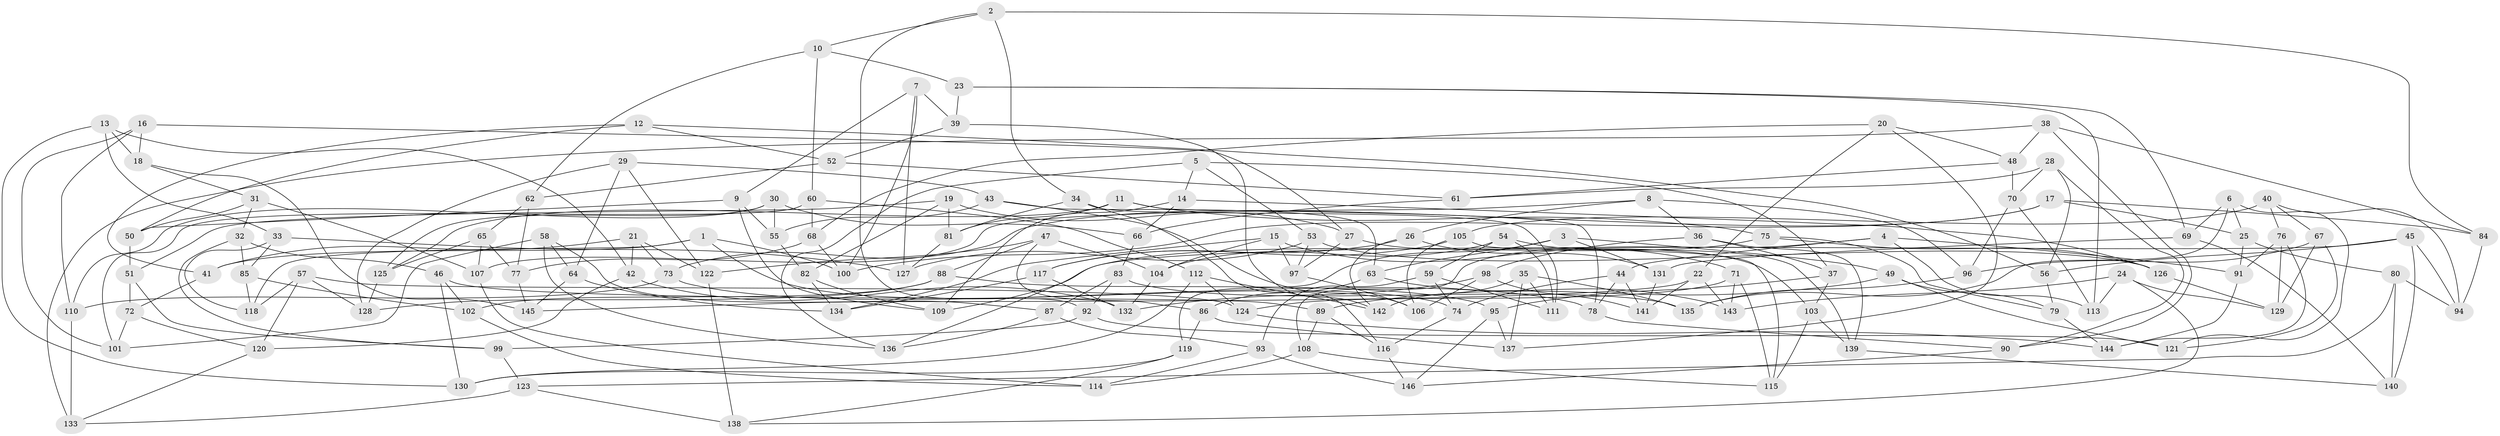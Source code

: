 // coarse degree distribution, {6: 0.5268817204301075, 4: 0.40860215053763443, 3: 0.021505376344086023, 5: 0.043010752688172046}
// Generated by graph-tools (version 1.1) at 2025/24/03/03/25 07:24:25]
// undirected, 146 vertices, 292 edges
graph export_dot {
graph [start="1"]
  node [color=gray90,style=filled];
  1;
  2;
  3;
  4;
  5;
  6;
  7;
  8;
  9;
  10;
  11;
  12;
  13;
  14;
  15;
  16;
  17;
  18;
  19;
  20;
  21;
  22;
  23;
  24;
  25;
  26;
  27;
  28;
  29;
  30;
  31;
  32;
  33;
  34;
  35;
  36;
  37;
  38;
  39;
  40;
  41;
  42;
  43;
  44;
  45;
  46;
  47;
  48;
  49;
  50;
  51;
  52;
  53;
  54;
  55;
  56;
  57;
  58;
  59;
  60;
  61;
  62;
  63;
  64;
  65;
  66;
  67;
  68;
  69;
  70;
  71;
  72;
  73;
  74;
  75;
  76;
  77;
  78;
  79;
  80;
  81;
  82;
  83;
  84;
  85;
  86;
  87;
  88;
  89;
  90;
  91;
  92;
  93;
  94;
  95;
  96;
  97;
  98;
  99;
  100;
  101;
  102;
  103;
  104;
  105;
  106;
  107;
  108;
  109;
  110;
  111;
  112;
  113;
  114;
  115;
  116;
  117;
  118;
  119;
  120;
  121;
  122;
  123;
  124;
  125;
  126;
  127;
  128;
  129;
  130;
  131;
  132;
  133;
  134;
  135;
  136;
  137;
  138;
  139;
  140;
  141;
  142;
  143;
  144;
  145;
  146;
  1 -- 74;
  1 -- 118;
  1 -- 41;
  1 -- 100;
  2 -- 84;
  2 -- 34;
  2 -- 92;
  2 -- 10;
  3 -- 131;
  3 -- 49;
  3 -- 119;
  3 -- 63;
  4 -- 113;
  4 -- 108;
  4 -- 44;
  4 -- 91;
  5 -- 37;
  5 -- 14;
  5 -- 53;
  5 -- 136;
  6 -- 135;
  6 -- 69;
  6 -- 121;
  6 -- 25;
  7 -- 127;
  7 -- 100;
  7 -- 39;
  7 -- 9;
  8 -- 26;
  8 -- 96;
  8 -- 107;
  8 -- 36;
  9 -- 55;
  9 -- 109;
  9 -- 50;
  10 -- 62;
  10 -- 23;
  10 -- 60;
  11 -- 78;
  11 -- 75;
  11 -- 125;
  11 -- 81;
  12 -- 56;
  12 -- 41;
  12 -- 52;
  12 -- 50;
  13 -- 130;
  13 -- 33;
  13 -- 18;
  13 -- 42;
  14 -- 109;
  14 -- 66;
  14 -- 126;
  15 -- 134;
  15 -- 97;
  15 -- 104;
  15 -- 71;
  16 -- 110;
  16 -- 101;
  16 -- 27;
  16 -- 18;
  17 -- 100;
  17 -- 25;
  17 -- 73;
  17 -- 84;
  18 -- 145;
  18 -- 31;
  19 -- 82;
  19 -- 51;
  19 -- 81;
  19 -- 27;
  20 -- 137;
  20 -- 48;
  20 -- 68;
  20 -- 22;
  21 -- 122;
  21 -- 42;
  21 -- 73;
  21 -- 41;
  22 -- 145;
  22 -- 143;
  22 -- 141;
  23 -- 113;
  23 -- 39;
  23 -- 69;
  24 -- 138;
  24 -- 113;
  24 -- 143;
  24 -- 129;
  25 -- 91;
  25 -- 80;
  26 -- 117;
  26 -- 131;
  26 -- 142;
  27 -- 97;
  27 -- 103;
  28 -- 61;
  28 -- 90;
  28 -- 56;
  28 -- 70;
  29 -- 43;
  29 -- 122;
  29 -- 128;
  29 -- 64;
  30 -- 110;
  30 -- 55;
  30 -- 125;
  30 -- 66;
  31 -- 32;
  31 -- 50;
  31 -- 107;
  32 -- 46;
  32 -- 85;
  32 -- 99;
  33 -- 127;
  33 -- 118;
  33 -- 85;
  34 -- 111;
  34 -- 116;
  34 -- 81;
  35 -- 142;
  35 -- 137;
  35 -- 111;
  35 -- 135;
  36 -- 98;
  36 -- 139;
  36 -- 37;
  37 -- 95;
  37 -- 103;
  38 -- 90;
  38 -- 48;
  38 -- 84;
  38 -- 133;
  39 -- 142;
  39 -- 52;
  40 -- 94;
  40 -- 67;
  40 -- 105;
  40 -- 76;
  41 -- 72;
  42 -- 120;
  42 -- 132;
  43 -- 63;
  43 -- 55;
  43 -- 106;
  44 -- 141;
  44 -- 74;
  44 -- 78;
  45 -- 140;
  45 -- 109;
  45 -- 56;
  45 -- 94;
  46 -- 102;
  46 -- 130;
  46 -- 89;
  47 -- 104;
  47 -- 88;
  47 -- 86;
  47 -- 122;
  48 -- 61;
  48 -- 70;
  49 -- 89;
  49 -- 79;
  49 -- 121;
  50 -- 51;
  51 -- 72;
  51 -- 99;
  52 -- 62;
  52 -- 61;
  53 -- 126;
  53 -- 127;
  53 -- 97;
  54 -- 139;
  54 -- 104;
  54 -- 59;
  54 -- 111;
  55 -- 82;
  56 -- 79;
  57 -- 120;
  57 -- 128;
  57 -- 124;
  57 -- 118;
  58 -- 64;
  58 -- 87;
  58 -- 136;
  58 -- 101;
  59 -- 74;
  59 -- 93;
  59 -- 111;
  60 -- 68;
  60 -- 101;
  60 -- 112;
  61 -- 66;
  62 -- 77;
  62 -- 65;
  63 -- 143;
  63 -- 86;
  64 -- 145;
  64 -- 134;
  65 -- 107;
  65 -- 77;
  65 -- 125;
  66 -- 83;
  67 -- 96;
  67 -- 129;
  67 -- 121;
  68 -- 100;
  68 -- 77;
  69 -- 131;
  69 -- 140;
  70 -- 96;
  70 -- 113;
  71 -- 124;
  71 -- 143;
  71 -- 115;
  72 -- 101;
  72 -- 120;
  73 -- 110;
  73 -- 78;
  74 -- 116;
  75 -- 136;
  75 -- 79;
  75 -- 126;
  76 -- 91;
  76 -- 144;
  76 -- 129;
  77 -- 145;
  78 -- 90;
  79 -- 144;
  80 -- 123;
  80 -- 140;
  80 -- 94;
  81 -- 127;
  82 -- 134;
  82 -- 109;
  83 -- 87;
  83 -- 135;
  83 -- 92;
  84 -- 94;
  85 -- 118;
  85 -- 102;
  86 -- 119;
  86 -- 137;
  87 -- 136;
  87 -- 93;
  88 -- 102;
  88 -- 128;
  88 -- 95;
  89 -- 116;
  89 -- 108;
  90 -- 146;
  91 -- 144;
  92 -- 121;
  92 -- 99;
  93 -- 146;
  93 -- 114;
  95 -- 146;
  95 -- 137;
  96 -- 135;
  97 -- 106;
  98 -- 132;
  98 -- 106;
  98 -- 141;
  99 -- 123;
  102 -- 114;
  103 -- 139;
  103 -- 115;
  104 -- 132;
  105 -- 117;
  105 -- 106;
  105 -- 115;
  107 -- 114;
  108 -- 115;
  108 -- 114;
  110 -- 133;
  112 -- 130;
  112 -- 124;
  112 -- 142;
  116 -- 146;
  117 -- 132;
  117 -- 134;
  119 -- 138;
  119 -- 130;
  120 -- 133;
  122 -- 138;
  123 -- 133;
  123 -- 138;
  124 -- 144;
  125 -- 128;
  126 -- 129;
  131 -- 141;
  139 -- 140;
}
